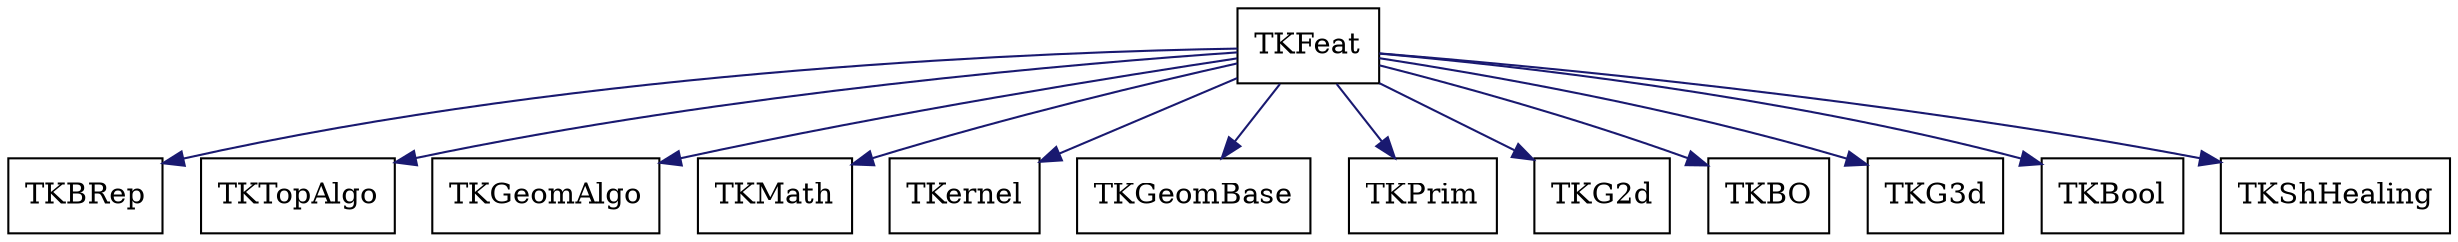 digraph schema_TKFeat
{
	TKFeat [ URL = "toolkit_tkfeat.html", shape = box ]
	TKBRep [ URL = "toolkit_tkbrep.html" , shape = box ]
	TKFeat -> TKBRep [ color = "midnightblue", style = "solid" ]
	TKTopAlgo [ URL = "toolkit_tktopalgo.html" , shape = box ]
	TKFeat -> TKTopAlgo [ color = "midnightblue", style = "solid" ]
	TKGeomAlgo [ URL = "toolkit_tkgeomalgo.html" , shape = box ]
	TKFeat -> TKGeomAlgo [ color = "midnightblue", style = "solid" ]
	TKMath [ URL = "toolkit_tkmath.html" , shape = box ]
	TKFeat -> TKMath [ color = "midnightblue", style = "solid" ]
	TKernel [ URL = "toolkit_tkernel.html" , shape = box ]
	TKFeat -> TKernel [ color = "midnightblue", style = "solid" ]
	TKGeomBase [ URL = "toolkit_tkgeombase.html" , shape = box ]
	TKFeat -> TKGeomBase [ color = "midnightblue", style = "solid" ]
	TKPrim [ URL = "toolkit_tkprim.html" , shape = box ]
	TKFeat -> TKPrim [ color = "midnightblue", style = "solid" ]
	TKG2d [ URL = "toolkit_tkg2d.html" , shape = box ]
	TKFeat -> TKG2d [ color = "midnightblue", style = "solid" ]
	TKBO [ URL = "toolkit_tkbo.html" , shape = box ]
	TKFeat -> TKBO [ color = "midnightblue", style = "solid" ]
	TKG3d [ URL = "toolkit_tkg3d.html" , shape = box ]
	TKFeat -> TKG3d [ color = "midnightblue", style = "solid" ]
	TKBool [ URL = "toolkit_tkbool.html" , shape = box ]
	TKFeat -> TKBool [ color = "midnightblue", style = "solid" ]
	TKShHealing [ URL = "toolkit_tkshhealing.html" , shape = box ]
	TKFeat -> TKShHealing [ color = "midnightblue", style = "solid" ]
	aspect = 1
}
